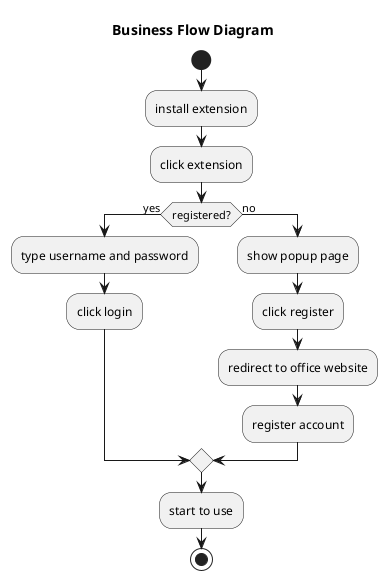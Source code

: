 @startuml business flow
title Business Flow Diagram
start
:install extension;
:click extension;
if(registered?) then (yes)
    :type username and password;
    :click login;
else (no)
    :show popup page;
    :click register;
    :redirect to office website;
    :register account;
endif
:start to use;
stop
@enduml
